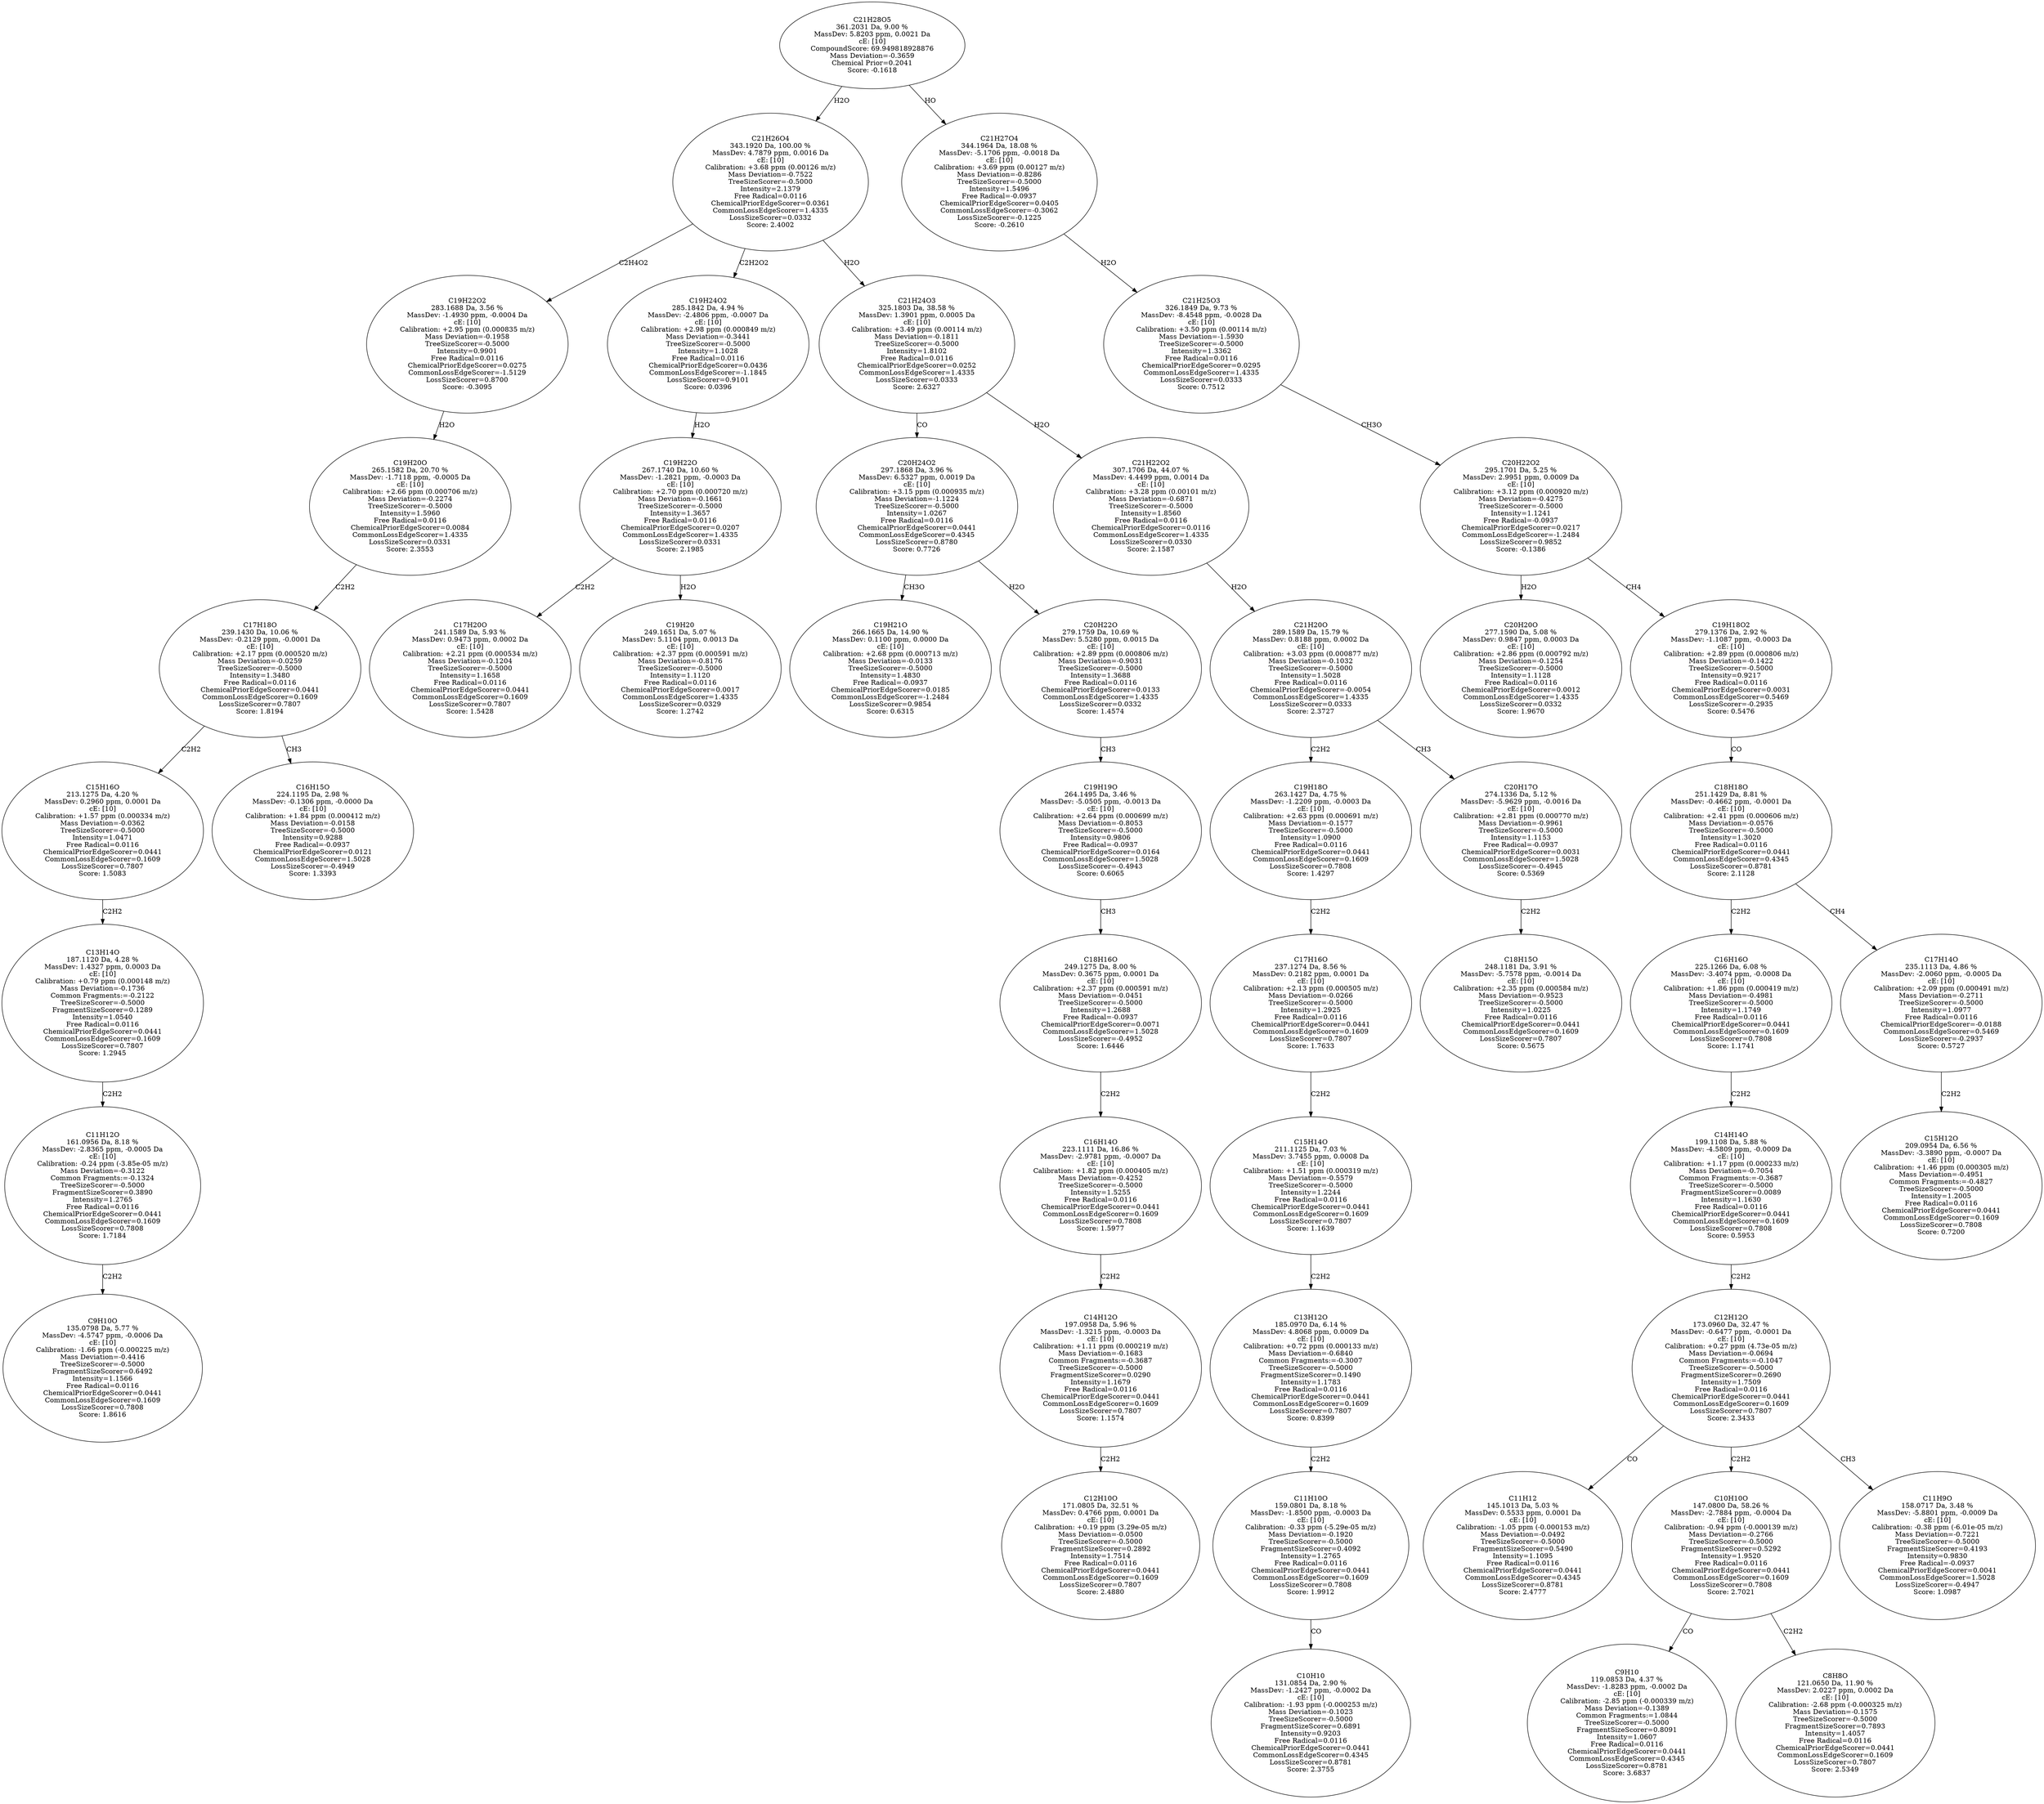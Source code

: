 strict digraph {
v1 [label="C9H10O\n135.0798 Da, 5.77 %\nMassDev: -4.5747 ppm, -0.0006 Da\ncE: [10]\nCalibration: -1.66 ppm (-0.000225 m/z)\nMass Deviation=-0.4416\nTreeSizeScorer=-0.5000\nFragmentSizeScorer=0.6492\nIntensity=1.1566\nFree Radical=0.0116\nChemicalPriorEdgeScorer=0.0441\nCommonLossEdgeScorer=0.1609\nLossSizeScorer=0.7808\nScore: 1.8616"];
v2 [label="C11H12O\n161.0956 Da, 8.18 %\nMassDev: -2.8365 ppm, -0.0005 Da\ncE: [10]\nCalibration: -0.24 ppm (-3.85e-05 m/z)\nMass Deviation=-0.3122\nCommon Fragments:=-0.1324\nTreeSizeScorer=-0.5000\nFragmentSizeScorer=0.3890\nIntensity=1.2765\nFree Radical=0.0116\nChemicalPriorEdgeScorer=0.0441\nCommonLossEdgeScorer=0.1609\nLossSizeScorer=0.7808\nScore: 1.7184"];
v3 [label="C13H14O\n187.1120 Da, 4.28 %\nMassDev: 1.4327 ppm, 0.0003 Da\ncE: [10]\nCalibration: +0.79 ppm (0.000148 m/z)\nMass Deviation=-0.1736\nCommon Fragments:=-0.2122\nTreeSizeScorer=-0.5000\nFragmentSizeScorer=0.1289\nIntensity=1.0540\nFree Radical=0.0116\nChemicalPriorEdgeScorer=0.0441\nCommonLossEdgeScorer=0.1609\nLossSizeScorer=0.7807\nScore: 1.2945"];
v4 [label="C15H16O\n213.1275 Da, 4.20 %\nMassDev: 0.2960 ppm, 0.0001 Da\ncE: [10]\nCalibration: +1.57 ppm (0.000334 m/z)\nMass Deviation=-0.0362\nTreeSizeScorer=-0.5000\nIntensity=1.0471\nFree Radical=0.0116\nChemicalPriorEdgeScorer=0.0441\nCommonLossEdgeScorer=0.1609\nLossSizeScorer=0.7807\nScore: 1.5083"];
v5 [label="C16H15O\n224.1195 Da, 2.98 %\nMassDev: -0.1306 ppm, -0.0000 Da\ncE: [10]\nCalibration: +1.84 ppm (0.000412 m/z)\nMass Deviation=-0.0158\nTreeSizeScorer=-0.5000\nIntensity=0.9288\nFree Radical=-0.0937\nChemicalPriorEdgeScorer=0.0121\nCommonLossEdgeScorer=1.5028\nLossSizeScorer=-0.4949\nScore: 1.3393"];
v6 [label="C17H18O\n239.1430 Da, 10.06 %\nMassDev: -0.2129 ppm, -0.0001 Da\ncE: [10]\nCalibration: +2.17 ppm (0.000520 m/z)\nMass Deviation=-0.0259\nTreeSizeScorer=-0.5000\nIntensity=1.3480\nFree Radical=0.0116\nChemicalPriorEdgeScorer=0.0441\nCommonLossEdgeScorer=0.1609\nLossSizeScorer=0.7807\nScore: 1.8194"];
v7 [label="C19H20O\n265.1582 Da, 20.70 %\nMassDev: -1.7118 ppm, -0.0005 Da\ncE: [10]\nCalibration: +2.66 ppm (0.000706 m/z)\nMass Deviation=-0.2274\nTreeSizeScorer=-0.5000\nIntensity=1.5960\nFree Radical=0.0116\nChemicalPriorEdgeScorer=0.0084\nCommonLossEdgeScorer=1.4335\nLossSizeScorer=0.0331\nScore: 2.3553"];
v8 [label="C19H22O2\n283.1688 Da, 3.56 %\nMassDev: -1.4930 ppm, -0.0004 Da\ncE: [10]\nCalibration: +2.95 ppm (0.000835 m/z)\nMass Deviation=-0.1958\nTreeSizeScorer=-0.5000\nIntensity=0.9901\nFree Radical=0.0116\nChemicalPriorEdgeScorer=0.0275\nCommonLossEdgeScorer=-1.5129\nLossSizeScorer=0.8700\nScore: -0.3095"];
v9 [label="C17H20O\n241.1589 Da, 5.93 %\nMassDev: 0.9473 ppm, 0.0002 Da\ncE: [10]\nCalibration: +2.21 ppm (0.000534 m/z)\nMass Deviation=-0.1204\nTreeSizeScorer=-0.5000\nIntensity=1.1658\nFree Radical=0.0116\nChemicalPriorEdgeScorer=0.0441\nCommonLossEdgeScorer=0.1609\nLossSizeScorer=0.7807\nScore: 1.5428"];
v10 [label="C19H20\n249.1651 Da, 5.07 %\nMassDev: 5.1104 ppm, 0.0013 Da\ncE: [10]\nCalibration: +2.37 ppm (0.000591 m/z)\nMass Deviation=-0.8176\nTreeSizeScorer=-0.5000\nIntensity=1.1120\nFree Radical=0.0116\nChemicalPriorEdgeScorer=0.0017\nCommonLossEdgeScorer=1.4335\nLossSizeScorer=0.0329\nScore: 1.2742"];
v11 [label="C19H22O\n267.1740 Da, 10.60 %\nMassDev: -1.2821 ppm, -0.0003 Da\ncE: [10]\nCalibration: +2.70 ppm (0.000720 m/z)\nMass Deviation=-0.1661\nTreeSizeScorer=-0.5000\nIntensity=1.3657\nFree Radical=0.0116\nChemicalPriorEdgeScorer=0.0207\nCommonLossEdgeScorer=1.4335\nLossSizeScorer=0.0331\nScore: 2.1985"];
v12 [label="C19H24O2\n285.1842 Da, 4.94 %\nMassDev: -2.4806 ppm, -0.0007 Da\ncE: [10]\nCalibration: +2.98 ppm (0.000849 m/z)\nMass Deviation=-0.3441\nTreeSizeScorer=-0.5000\nIntensity=1.1028\nFree Radical=0.0116\nChemicalPriorEdgeScorer=0.0436\nCommonLossEdgeScorer=-1.1845\nLossSizeScorer=0.9101\nScore: 0.0396"];
v13 [label="C19H21O\n266.1665 Da, 14.90 %\nMassDev: 0.1100 ppm, 0.0000 Da\ncE: [10]\nCalibration: +2.68 ppm (0.000713 m/z)\nMass Deviation=-0.0133\nTreeSizeScorer=-0.5000\nIntensity=1.4830\nFree Radical=-0.0937\nChemicalPriorEdgeScorer=0.0185\nCommonLossEdgeScorer=-1.2484\nLossSizeScorer=0.9854\nScore: 0.6315"];
v14 [label="C12H10O\n171.0805 Da, 32.51 %\nMassDev: 0.4766 ppm, 0.0001 Da\ncE: [10]\nCalibration: +0.19 ppm (3.29e-05 m/z)\nMass Deviation=-0.0500\nTreeSizeScorer=-0.5000\nFragmentSizeScorer=0.2892\nIntensity=1.7514\nFree Radical=0.0116\nChemicalPriorEdgeScorer=0.0441\nCommonLossEdgeScorer=0.1609\nLossSizeScorer=0.7807\nScore: 2.4880"];
v15 [label="C14H12O\n197.0958 Da, 5.96 %\nMassDev: -1.3215 ppm, -0.0003 Da\ncE: [10]\nCalibration: +1.11 ppm (0.000219 m/z)\nMass Deviation=-0.1683\nCommon Fragments:=-0.3687\nTreeSizeScorer=-0.5000\nFragmentSizeScorer=0.0290\nIntensity=1.1679\nFree Radical=0.0116\nChemicalPriorEdgeScorer=0.0441\nCommonLossEdgeScorer=0.1609\nLossSizeScorer=0.7807\nScore: 1.1574"];
v16 [label="C16H14O\n223.1111 Da, 16.86 %\nMassDev: -2.9781 ppm, -0.0007 Da\ncE: [10]\nCalibration: +1.82 ppm (0.000405 m/z)\nMass Deviation=-0.4252\nTreeSizeScorer=-0.5000\nIntensity=1.5255\nFree Radical=0.0116\nChemicalPriorEdgeScorer=0.0441\nCommonLossEdgeScorer=0.1609\nLossSizeScorer=0.7808\nScore: 1.5977"];
v17 [label="C18H16O\n249.1275 Da, 8.00 %\nMassDev: 0.3675 ppm, 0.0001 Da\ncE: [10]\nCalibration: +2.37 ppm (0.000591 m/z)\nMass Deviation=-0.0451\nTreeSizeScorer=-0.5000\nIntensity=1.2688\nFree Radical=-0.0937\nChemicalPriorEdgeScorer=0.0071\nCommonLossEdgeScorer=1.5028\nLossSizeScorer=-0.4952\nScore: 1.6446"];
v18 [label="C19H19O\n264.1495 Da, 3.46 %\nMassDev: -5.0505 ppm, -0.0013 Da\ncE: [10]\nCalibration: +2.64 ppm (0.000699 m/z)\nMass Deviation=-0.8053\nTreeSizeScorer=-0.5000\nIntensity=0.9806\nFree Radical=-0.0937\nChemicalPriorEdgeScorer=0.0164\nCommonLossEdgeScorer=1.5028\nLossSizeScorer=-0.4943\nScore: 0.6065"];
v19 [label="C20H22O\n279.1759 Da, 10.69 %\nMassDev: 5.5280 ppm, 0.0015 Da\ncE: [10]\nCalibration: +2.89 ppm (0.000806 m/z)\nMass Deviation=-0.9031\nTreeSizeScorer=-0.5000\nIntensity=1.3688\nFree Radical=0.0116\nChemicalPriorEdgeScorer=0.0133\nCommonLossEdgeScorer=1.4335\nLossSizeScorer=0.0332\nScore: 1.4574"];
v20 [label="C20H24O2\n297.1868 Da, 3.96 %\nMassDev: 6.5327 ppm, 0.0019 Da\ncE: [10]\nCalibration: +3.15 ppm (0.000935 m/z)\nMass Deviation=-1.1224\nTreeSizeScorer=-0.5000\nIntensity=1.0267\nFree Radical=0.0116\nChemicalPriorEdgeScorer=0.0441\nCommonLossEdgeScorer=0.4345\nLossSizeScorer=0.8780\nScore: 0.7726"];
v21 [label="C10H10\n131.0854 Da, 2.90 %\nMassDev: -1.2427 ppm, -0.0002 Da\ncE: [10]\nCalibration: -1.93 ppm (-0.000253 m/z)\nMass Deviation=-0.1023\nTreeSizeScorer=-0.5000\nFragmentSizeScorer=0.6891\nIntensity=0.9203\nFree Radical=0.0116\nChemicalPriorEdgeScorer=0.0441\nCommonLossEdgeScorer=0.4345\nLossSizeScorer=0.8781\nScore: 2.3755"];
v22 [label="C11H10O\n159.0801 Da, 8.18 %\nMassDev: -1.8500 ppm, -0.0003 Da\ncE: [10]\nCalibration: -0.33 ppm (-5.29e-05 m/z)\nMass Deviation=-0.1920\nTreeSizeScorer=-0.5000\nFragmentSizeScorer=0.4092\nIntensity=1.2765\nFree Radical=0.0116\nChemicalPriorEdgeScorer=0.0441\nCommonLossEdgeScorer=0.1609\nLossSizeScorer=0.7808\nScore: 1.9912"];
v23 [label="C13H12O\n185.0970 Da, 6.14 %\nMassDev: 4.8068 ppm, 0.0009 Da\ncE: [10]\nCalibration: +0.72 ppm (0.000133 m/z)\nMass Deviation=-0.6840\nCommon Fragments:=-0.3007\nTreeSizeScorer=-0.5000\nFragmentSizeScorer=0.1490\nIntensity=1.1783\nFree Radical=0.0116\nChemicalPriorEdgeScorer=0.0441\nCommonLossEdgeScorer=0.1609\nLossSizeScorer=0.7807\nScore: 0.8399"];
v24 [label="C15H14O\n211.1125 Da, 7.03 %\nMassDev: 3.7455 ppm, 0.0008 Da\ncE: [10]\nCalibration: +1.51 ppm (0.000319 m/z)\nMass Deviation=-0.5579\nTreeSizeScorer=-0.5000\nIntensity=1.2244\nFree Radical=0.0116\nChemicalPriorEdgeScorer=0.0441\nCommonLossEdgeScorer=0.1609\nLossSizeScorer=0.7807\nScore: 1.1639"];
v25 [label="C17H16O\n237.1274 Da, 8.56 %\nMassDev: 0.2182 ppm, 0.0001 Da\ncE: [10]\nCalibration: +2.13 ppm (0.000505 m/z)\nMass Deviation=-0.0266\nTreeSizeScorer=-0.5000\nIntensity=1.2925\nFree Radical=0.0116\nChemicalPriorEdgeScorer=0.0441\nCommonLossEdgeScorer=0.1609\nLossSizeScorer=0.7807\nScore: 1.7633"];
v26 [label="C19H18O\n263.1427 Da, 4.75 %\nMassDev: -1.2209 ppm, -0.0003 Da\ncE: [10]\nCalibration: +2.63 ppm (0.000691 m/z)\nMass Deviation=-0.1577\nTreeSizeScorer=-0.5000\nIntensity=1.0900\nFree Radical=0.0116\nChemicalPriorEdgeScorer=0.0441\nCommonLossEdgeScorer=0.1609\nLossSizeScorer=0.7808\nScore: 1.4297"];
v27 [label="C18H15O\n248.1181 Da, 3.91 %\nMassDev: -5.7578 ppm, -0.0014 Da\ncE: [10]\nCalibration: +2.35 ppm (0.000584 m/z)\nMass Deviation=-0.9523\nTreeSizeScorer=-0.5000\nIntensity=1.0225\nFree Radical=0.0116\nChemicalPriorEdgeScorer=0.0441\nCommonLossEdgeScorer=0.1609\nLossSizeScorer=0.7807\nScore: 0.5675"];
v28 [label="C20H17O\n274.1336 Da, 5.12 %\nMassDev: -5.9629 ppm, -0.0016 Da\ncE: [10]\nCalibration: +2.81 ppm (0.000770 m/z)\nMass Deviation=-0.9961\nTreeSizeScorer=-0.5000\nIntensity=1.1153\nFree Radical=-0.0937\nChemicalPriorEdgeScorer=0.0031\nCommonLossEdgeScorer=1.5028\nLossSizeScorer=-0.4945\nScore: 0.5369"];
v29 [label="C21H20O\n289.1589 Da, 15.79 %\nMassDev: 0.8188 ppm, 0.0002 Da\ncE: [10]\nCalibration: +3.03 ppm (0.000877 m/z)\nMass Deviation=-0.1032\nTreeSizeScorer=-0.5000\nIntensity=1.5028\nFree Radical=0.0116\nChemicalPriorEdgeScorer=-0.0054\nCommonLossEdgeScorer=1.4335\nLossSizeScorer=0.0333\nScore: 2.3727"];
v30 [label="C21H22O2\n307.1706 Da, 44.07 %\nMassDev: 4.4499 ppm, 0.0014 Da\ncE: [10]\nCalibration: +3.28 ppm (0.00101 m/z)\nMass Deviation=-0.6871\nTreeSizeScorer=-0.5000\nIntensity=1.8560\nFree Radical=0.0116\nChemicalPriorEdgeScorer=0.0116\nCommonLossEdgeScorer=1.4335\nLossSizeScorer=0.0330\nScore: 2.1587"];
v31 [label="C21H24O3\n325.1803 Da, 38.58 %\nMassDev: 1.3901 ppm, 0.0005 Da\ncE: [10]\nCalibration: +3.49 ppm (0.00114 m/z)\nMass Deviation=-0.1811\nTreeSizeScorer=-0.5000\nIntensity=1.8102\nFree Radical=0.0116\nChemicalPriorEdgeScorer=0.0252\nCommonLossEdgeScorer=1.4335\nLossSizeScorer=0.0333\nScore: 2.6327"];
v32 [label="C21H26O4\n343.1920 Da, 100.00 %\nMassDev: 4.7879 ppm, 0.0016 Da\ncE: [10]\nCalibration: +3.68 ppm (0.00126 m/z)\nMass Deviation=-0.7522\nTreeSizeScorer=-0.5000\nIntensity=2.1379\nFree Radical=0.0116\nChemicalPriorEdgeScorer=0.0361\nCommonLossEdgeScorer=1.4335\nLossSizeScorer=0.0332\nScore: 2.4002"];
v33 [label="C20H20O\n277.1590 Da, 5.08 %\nMassDev: 0.9847 ppm, 0.0003 Da\ncE: [10]\nCalibration: +2.86 ppm (0.000792 m/z)\nMass Deviation=-0.1254\nTreeSizeScorer=-0.5000\nIntensity=1.1128\nFree Radical=0.0116\nChemicalPriorEdgeScorer=0.0012\nCommonLossEdgeScorer=1.4335\nLossSizeScorer=0.0332\nScore: 1.9670"];
v34 [label="C11H12\n145.1013 Da, 5.03 %\nMassDev: 0.5533 ppm, 0.0001 Da\ncE: [10]\nCalibration: -1.05 ppm (-0.000153 m/z)\nMass Deviation=-0.0492\nTreeSizeScorer=-0.5000\nFragmentSizeScorer=0.5490\nIntensity=1.1095\nFree Radical=0.0116\nChemicalPriorEdgeScorer=0.0441\nCommonLossEdgeScorer=0.4345\nLossSizeScorer=0.8781\nScore: 2.4777"];
v35 [label="C9H10\n119.0853 Da, 4.37 %\nMassDev: -1.8283 ppm, -0.0002 Da\ncE: [10]\nCalibration: -2.85 ppm (-0.000339 m/z)\nMass Deviation=-0.1389\nCommon Fragments:=1.0844\nTreeSizeScorer=-0.5000\nFragmentSizeScorer=0.8091\nIntensity=1.0607\nFree Radical=0.0116\nChemicalPriorEdgeScorer=0.0441\nCommonLossEdgeScorer=0.4345\nLossSizeScorer=0.8781\nScore: 3.6837"];
v36 [label="C8H8O\n121.0650 Da, 11.90 %\nMassDev: 2.0227 ppm, 0.0002 Da\ncE: [10]\nCalibration: -2.68 ppm (-0.000325 m/z)\nMass Deviation=-0.1575\nTreeSizeScorer=-0.5000\nFragmentSizeScorer=0.7893\nIntensity=1.4057\nFree Radical=0.0116\nChemicalPriorEdgeScorer=0.0441\nCommonLossEdgeScorer=0.1609\nLossSizeScorer=0.7807\nScore: 2.5349"];
v37 [label="C10H10O\n147.0800 Da, 58.26 %\nMassDev: -2.7884 ppm, -0.0004 Da\ncE: [10]\nCalibration: -0.94 ppm (-0.000139 m/z)\nMass Deviation=-0.2766\nTreeSizeScorer=-0.5000\nFragmentSizeScorer=0.5292\nIntensity=1.9520\nFree Radical=0.0116\nChemicalPriorEdgeScorer=0.0441\nCommonLossEdgeScorer=0.1609\nLossSizeScorer=0.7808\nScore: 2.7021"];
v38 [label="C11H9O\n158.0717 Da, 3.48 %\nMassDev: -5.8801 ppm, -0.0009 Da\ncE: [10]\nCalibration: -0.38 ppm (-6.01e-05 m/z)\nMass Deviation=-0.7221\nTreeSizeScorer=-0.5000\nFragmentSizeScorer=0.4193\nIntensity=0.9830\nFree Radical=-0.0937\nChemicalPriorEdgeScorer=0.0041\nCommonLossEdgeScorer=1.5028\nLossSizeScorer=-0.4947\nScore: 1.0987"];
v39 [label="C12H12O\n173.0960 Da, 32.47 %\nMassDev: -0.6477 ppm, -0.0001 Da\ncE: [10]\nCalibration: +0.27 ppm (4.73e-05 m/z)\nMass Deviation=-0.0694\nCommon Fragments:=-0.1047\nTreeSizeScorer=-0.5000\nFragmentSizeScorer=0.2690\nIntensity=1.7509\nFree Radical=0.0116\nChemicalPriorEdgeScorer=0.0441\nCommonLossEdgeScorer=0.1609\nLossSizeScorer=0.7807\nScore: 2.3433"];
v40 [label="C14H14O\n199.1108 Da, 5.88 %\nMassDev: -4.5809 ppm, -0.0009 Da\ncE: [10]\nCalibration: +1.17 ppm (0.000233 m/z)\nMass Deviation=-0.7054\nCommon Fragments:=-0.3687\nTreeSizeScorer=-0.5000\nFragmentSizeScorer=0.0089\nIntensity=1.1630\nFree Radical=0.0116\nChemicalPriorEdgeScorer=0.0441\nCommonLossEdgeScorer=0.1609\nLossSizeScorer=0.7808\nScore: 0.5953"];
v41 [label="C16H16O\n225.1266 Da, 6.08 %\nMassDev: -3.4074 ppm, -0.0008 Da\ncE: [10]\nCalibration: +1.86 ppm (0.000419 m/z)\nMass Deviation=-0.4981\nTreeSizeScorer=-0.5000\nIntensity=1.1749\nFree Radical=0.0116\nChemicalPriorEdgeScorer=0.0441\nCommonLossEdgeScorer=0.1609\nLossSizeScorer=0.7808\nScore: 1.1741"];
v42 [label="C15H12O\n209.0954 Da, 6.56 %\nMassDev: -3.3890 ppm, -0.0007 Da\ncE: [10]\nCalibration: +1.46 ppm (0.000305 m/z)\nMass Deviation=-0.4951\nCommon Fragments:=-0.4827\nTreeSizeScorer=-0.5000\nIntensity=1.2005\nFree Radical=0.0116\nChemicalPriorEdgeScorer=0.0441\nCommonLossEdgeScorer=0.1609\nLossSizeScorer=0.7808\nScore: 0.7200"];
v43 [label="C17H14O\n235.1113 Da, 4.86 %\nMassDev: -2.0060 ppm, -0.0005 Da\ncE: [10]\nCalibration: +2.09 ppm (0.000491 m/z)\nMass Deviation=-0.2711\nTreeSizeScorer=-0.5000\nIntensity=1.0977\nFree Radical=0.0116\nChemicalPriorEdgeScorer=-0.0188\nCommonLossEdgeScorer=0.5469\nLossSizeScorer=-0.2937\nScore: 0.5727"];
v44 [label="C18H18O\n251.1429 Da, 8.81 %\nMassDev: -0.4662 ppm, -0.0001 Da\ncE: [10]\nCalibration: +2.41 ppm (0.000606 m/z)\nMass Deviation=-0.0576\nTreeSizeScorer=-0.5000\nIntensity=1.3020\nFree Radical=0.0116\nChemicalPriorEdgeScorer=0.0441\nCommonLossEdgeScorer=0.4345\nLossSizeScorer=0.8781\nScore: 2.1128"];
v45 [label="C19H18O2\n279.1376 Da, 2.92 %\nMassDev: -1.1087 ppm, -0.0003 Da\ncE: [10]\nCalibration: +2.89 ppm (0.000806 m/z)\nMass Deviation=-0.1422\nTreeSizeScorer=-0.5000\nIntensity=0.9217\nFree Radical=0.0116\nChemicalPriorEdgeScorer=0.0031\nCommonLossEdgeScorer=0.5469\nLossSizeScorer=-0.2935\nScore: 0.5476"];
v46 [label="C20H22O2\n295.1701 Da, 5.25 %\nMassDev: 2.9951 ppm, 0.0009 Da\ncE: [10]\nCalibration: +3.12 ppm (0.000920 m/z)\nMass Deviation=-0.4275\nTreeSizeScorer=-0.5000\nIntensity=1.1241\nFree Radical=-0.0937\nChemicalPriorEdgeScorer=0.0217\nCommonLossEdgeScorer=-1.2484\nLossSizeScorer=0.9852\nScore: -0.1386"];
v47 [label="C21H25O3\n326.1849 Da, 9.73 %\nMassDev: -8.4548 ppm, -0.0028 Da\ncE: [10]\nCalibration: +3.50 ppm (0.00114 m/z)\nMass Deviation=-1.5930\nTreeSizeScorer=-0.5000\nIntensity=1.3362\nFree Radical=0.0116\nChemicalPriorEdgeScorer=0.0295\nCommonLossEdgeScorer=1.4335\nLossSizeScorer=0.0333\nScore: 0.7512"];
v48 [label="C21H27O4\n344.1964 Da, 18.08 %\nMassDev: -5.1706 ppm, -0.0018 Da\ncE: [10]\nCalibration: +3.69 ppm (0.00127 m/z)\nMass Deviation=-0.8286\nTreeSizeScorer=-0.5000\nIntensity=1.5496\nFree Radical=-0.0937\nChemicalPriorEdgeScorer=0.0405\nCommonLossEdgeScorer=-0.3062\nLossSizeScorer=-0.1225\nScore: -0.2610"];
v49 [label="C21H28O5\n361.2031 Da, 9.00 %\nMassDev: 5.8203 ppm, 0.0021 Da\ncE: [10]\nCompoundScore: 69.949818928876\nMass Deviation=-0.3659\nChemical Prior=0.2041\nScore: -0.1618"];
v2 -> v1 [label="C2H2"];
v3 -> v2 [label="C2H2"];
v4 -> v3 [label="C2H2"];
v6 -> v4 [label="C2H2"];
v6 -> v5 [label="CH3"];
v7 -> v6 [label="C2H2"];
v8 -> v7 [label="H2O"];
v32 -> v8 [label="C2H4O2"];
v11 -> v9 [label="C2H2"];
v11 -> v10 [label="H2O"];
v12 -> v11 [label="H2O"];
v32 -> v12 [label="C2H2O2"];
v20 -> v13 [label="CH3O"];
v15 -> v14 [label="C2H2"];
v16 -> v15 [label="C2H2"];
v17 -> v16 [label="C2H2"];
v18 -> v17 [label="CH3"];
v19 -> v18 [label="CH3"];
v20 -> v19 [label="H2O"];
v31 -> v20 [label="CO"];
v22 -> v21 [label="CO"];
v23 -> v22 [label="C2H2"];
v24 -> v23 [label="C2H2"];
v25 -> v24 [label="C2H2"];
v26 -> v25 [label="C2H2"];
v29 -> v26 [label="C2H2"];
v28 -> v27 [label="C2H2"];
v29 -> v28 [label="CH3"];
v30 -> v29 [label="H2O"];
v31 -> v30 [label="H2O"];
v32 -> v31 [label="H2O"];
v49 -> v32 [label="H2O"];
v46 -> v33 [label="H2O"];
v39 -> v34 [label="CO"];
v37 -> v35 [label="CO"];
v37 -> v36 [label="C2H2"];
v39 -> v37 [label="C2H2"];
v39 -> v38 [label="CH3"];
v40 -> v39 [label="C2H2"];
v41 -> v40 [label="C2H2"];
v44 -> v41 [label="C2H2"];
v43 -> v42 [label="C2H2"];
v44 -> v43 [label="CH4"];
v45 -> v44 [label="CO"];
v46 -> v45 [label="CH4"];
v47 -> v46 [label="CH3O"];
v48 -> v47 [label="H2O"];
v49 -> v48 [label="HO"];
}